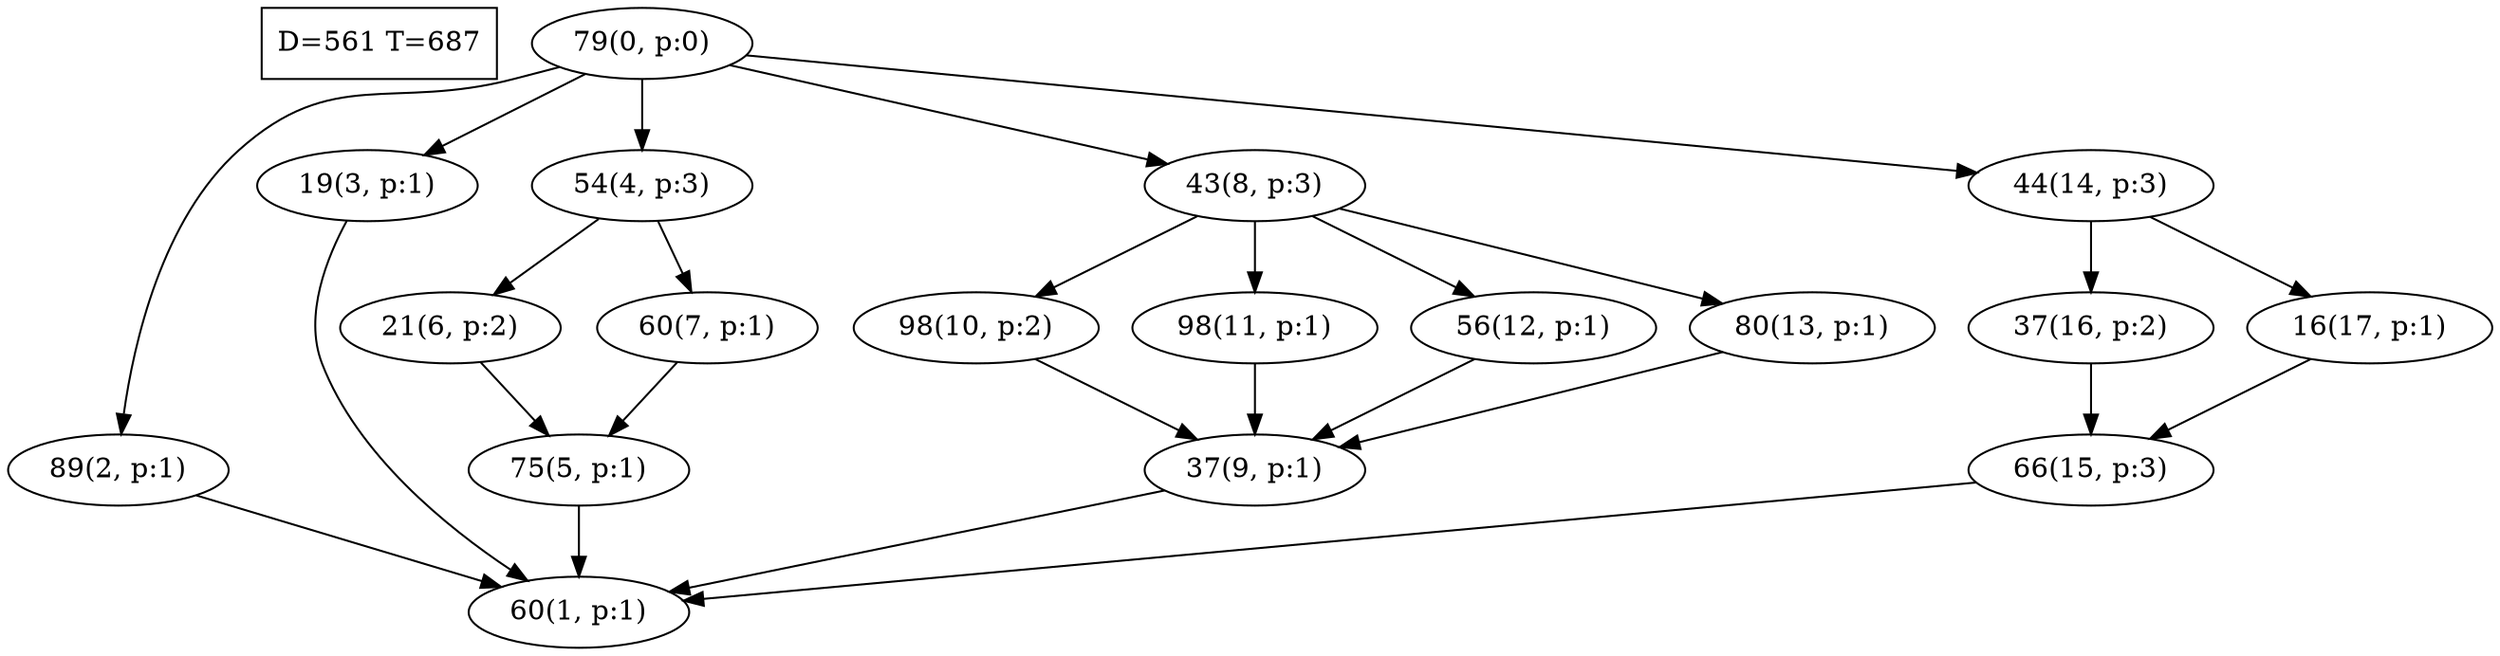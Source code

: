 digraph Task {
i [shape=box, label="D=561 T=687"]; 
0 [label="79(0, p:0)"];
1 [label="60(1, p:1)"];
2 [label="89(2, p:1)"];
3 [label="19(3, p:1)"];
4 [label="54(4, p:3)"];
5 [label="75(5, p:1)"];
6 [label="21(6, p:2)"];
7 [label="60(7, p:1)"];
8 [label="43(8, p:3)"];
9 [label="37(9, p:1)"];
10 [label="98(10, p:2)"];
11 [label="98(11, p:1)"];
12 [label="56(12, p:1)"];
13 [label="80(13, p:1)"];
14 [label="44(14, p:3)"];
15 [label="66(15, p:3)"];
16 [label="37(16, p:2)"];
17 [label="16(17, p:1)"];
0 -> 2;
0 -> 3;
0 -> 4;
0 -> 8;
0 -> 14;
2 -> 1;
3 -> 1;
4 -> 6;
4 -> 7;
5 -> 1;
6 -> 5;
7 -> 5;
8 -> 10;
8 -> 11;
8 -> 12;
8 -> 13;
9 -> 1;
10 -> 9;
11 -> 9;
12 -> 9;
13 -> 9;
14 -> 16;
14 -> 17;
15 -> 1;
16 -> 15;
17 -> 15;
}
